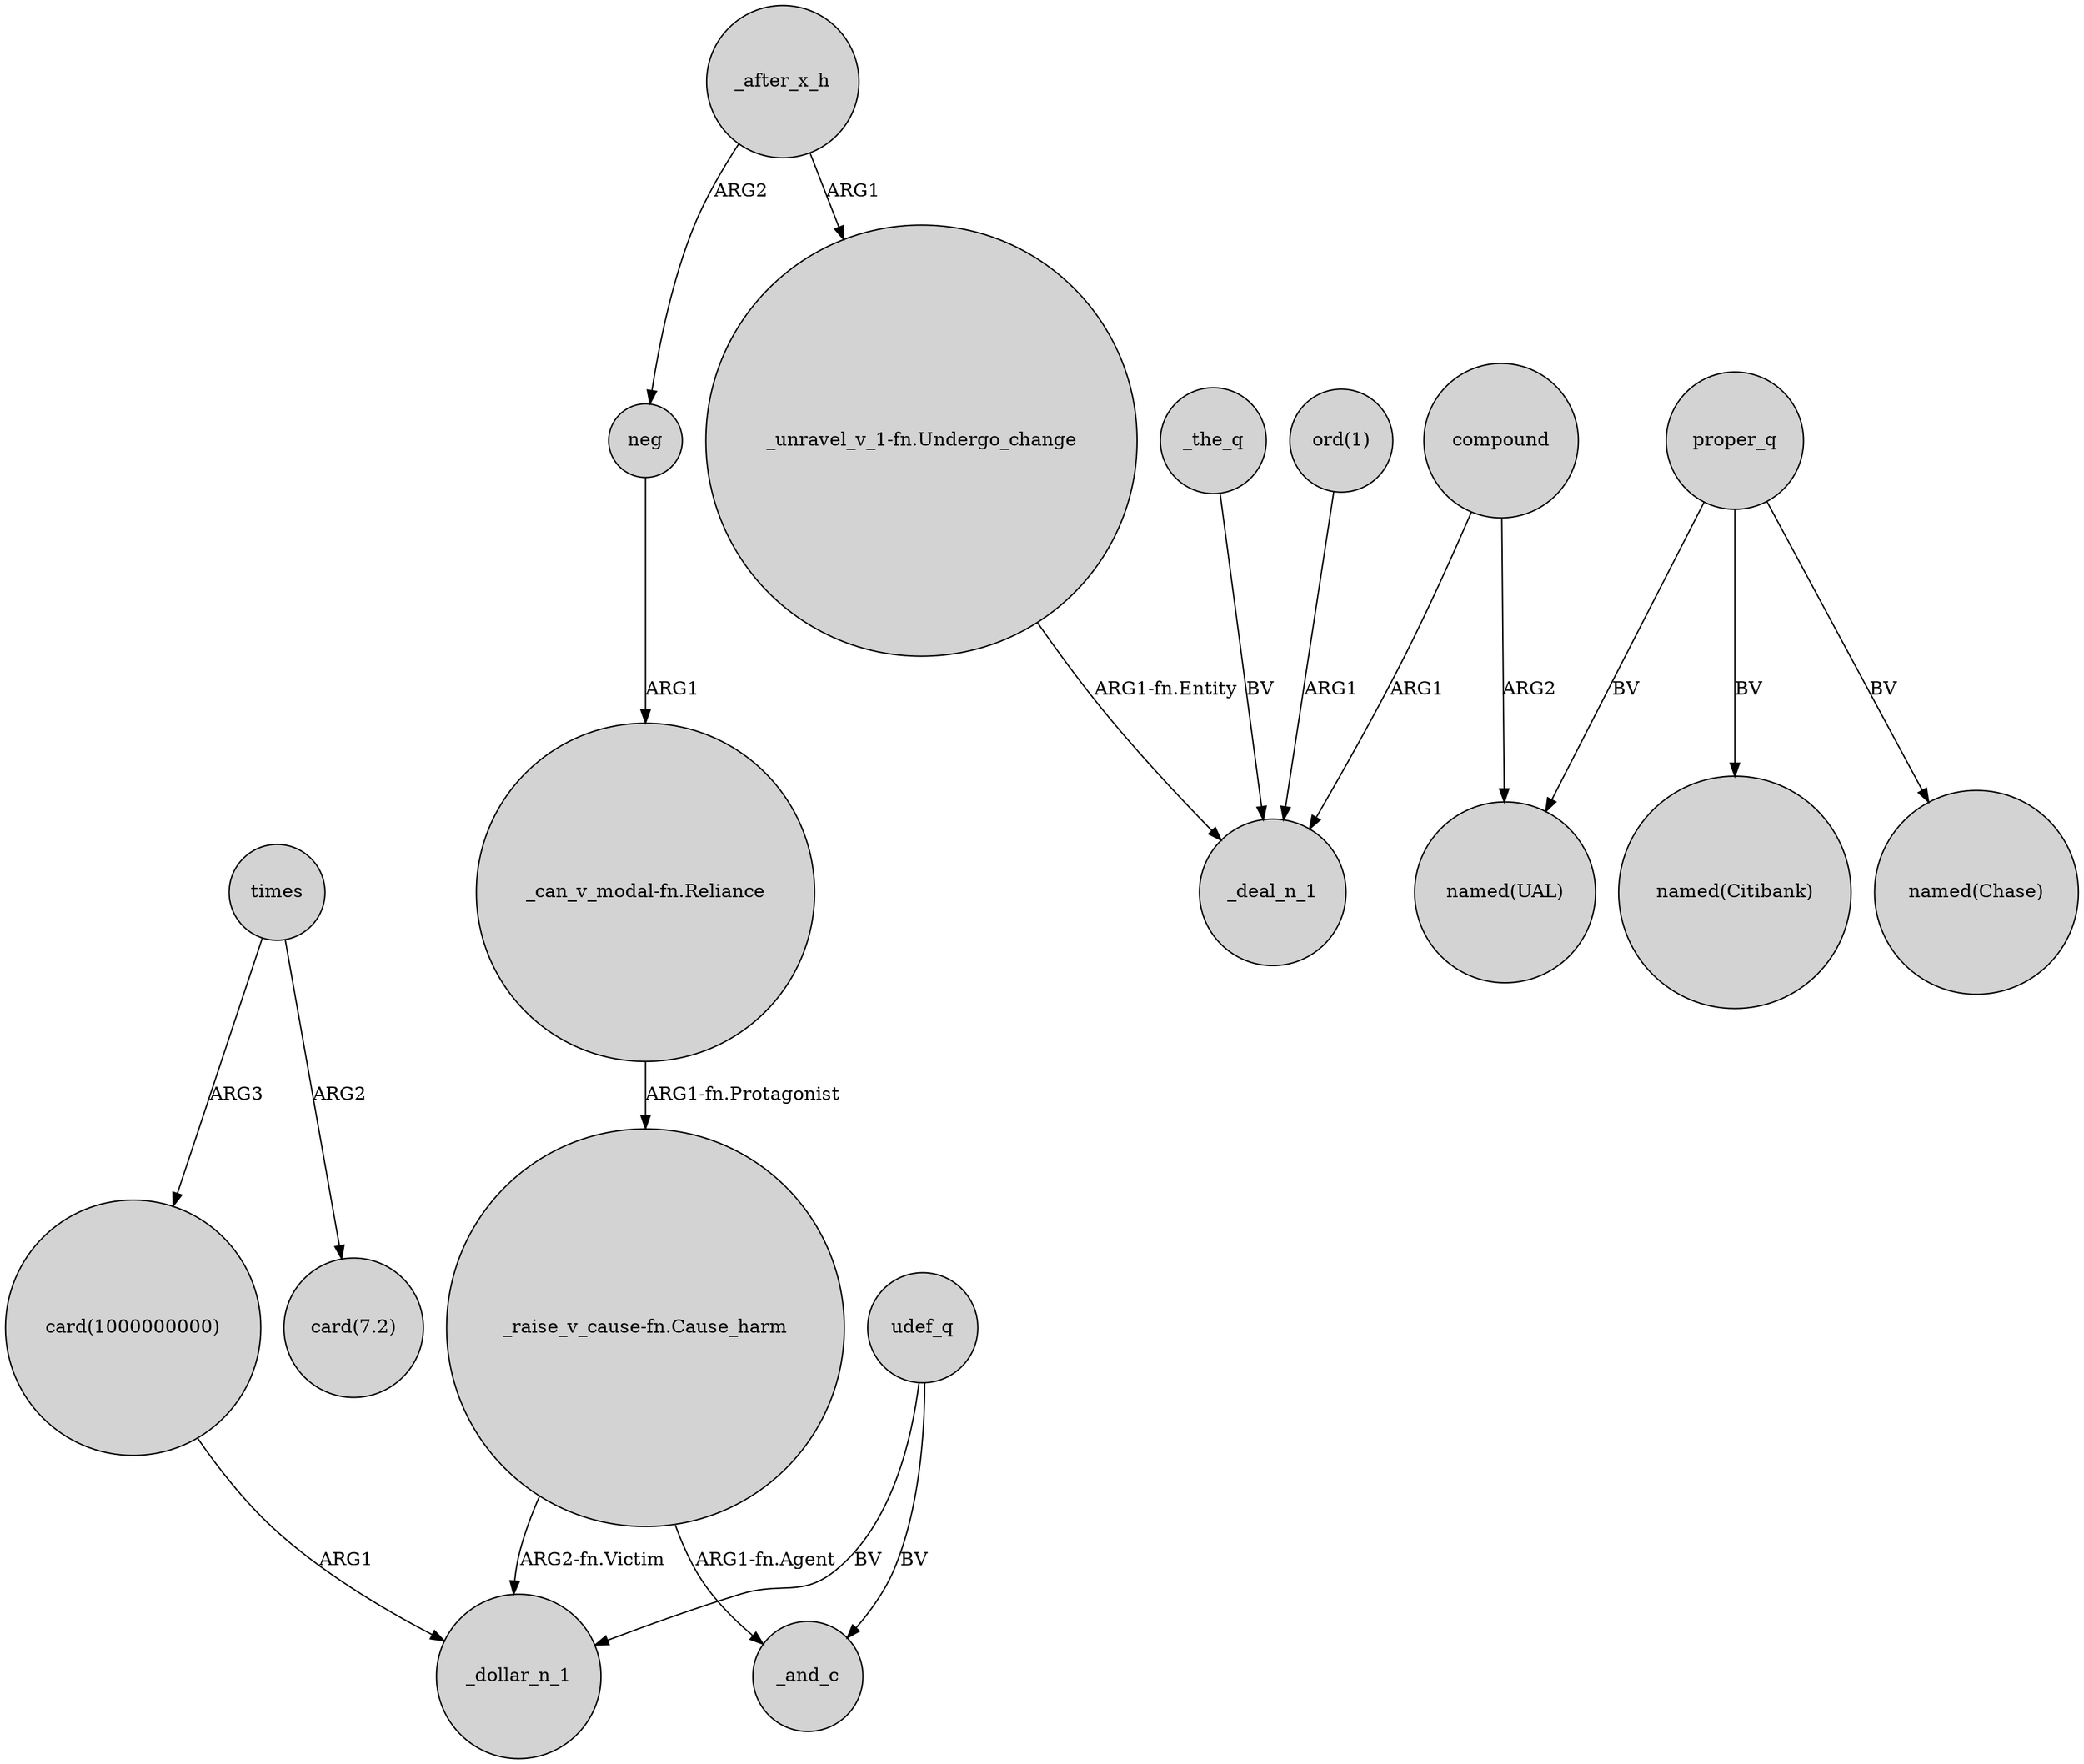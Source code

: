 digraph {
	node [shape=circle style=filled]
	"card(1000000000)" -> _dollar_n_1 [label=ARG1]
	_after_x_h -> "_unravel_v_1-fn.Undergo_change" [label=ARG1]
	"_can_v_modal-fn.Reliance" -> "_raise_v_cause-fn.Cause_harm" [label="ARG1-fn.Protagonist"]
	_the_q -> _deal_n_1 [label=BV]
	"ord(1)" -> _deal_n_1 [label=ARG1]
	times -> "card(7.2)" [label=ARG2]
	neg -> "_can_v_modal-fn.Reliance" [label=ARG1]
	udef_q -> _and_c [label=BV]
	times -> "card(1000000000)" [label=ARG3]
	proper_q -> "named(UAL)" [label=BV]
	_after_x_h -> neg [label=ARG2]
	"_raise_v_cause-fn.Cause_harm" -> _dollar_n_1 [label="ARG2-fn.Victim"]
	compound -> _deal_n_1 [label=ARG1]
	udef_q -> _dollar_n_1 [label=BV]
	"_raise_v_cause-fn.Cause_harm" -> _and_c [label="ARG1-fn.Agent"]
	"_unravel_v_1-fn.Undergo_change" -> _deal_n_1 [label="ARG1-fn.Entity"]
	compound -> "named(UAL)" [label=ARG2]
	proper_q -> "named(Citibank)" [label=BV]
	proper_q -> "named(Chase)" [label=BV]
}
